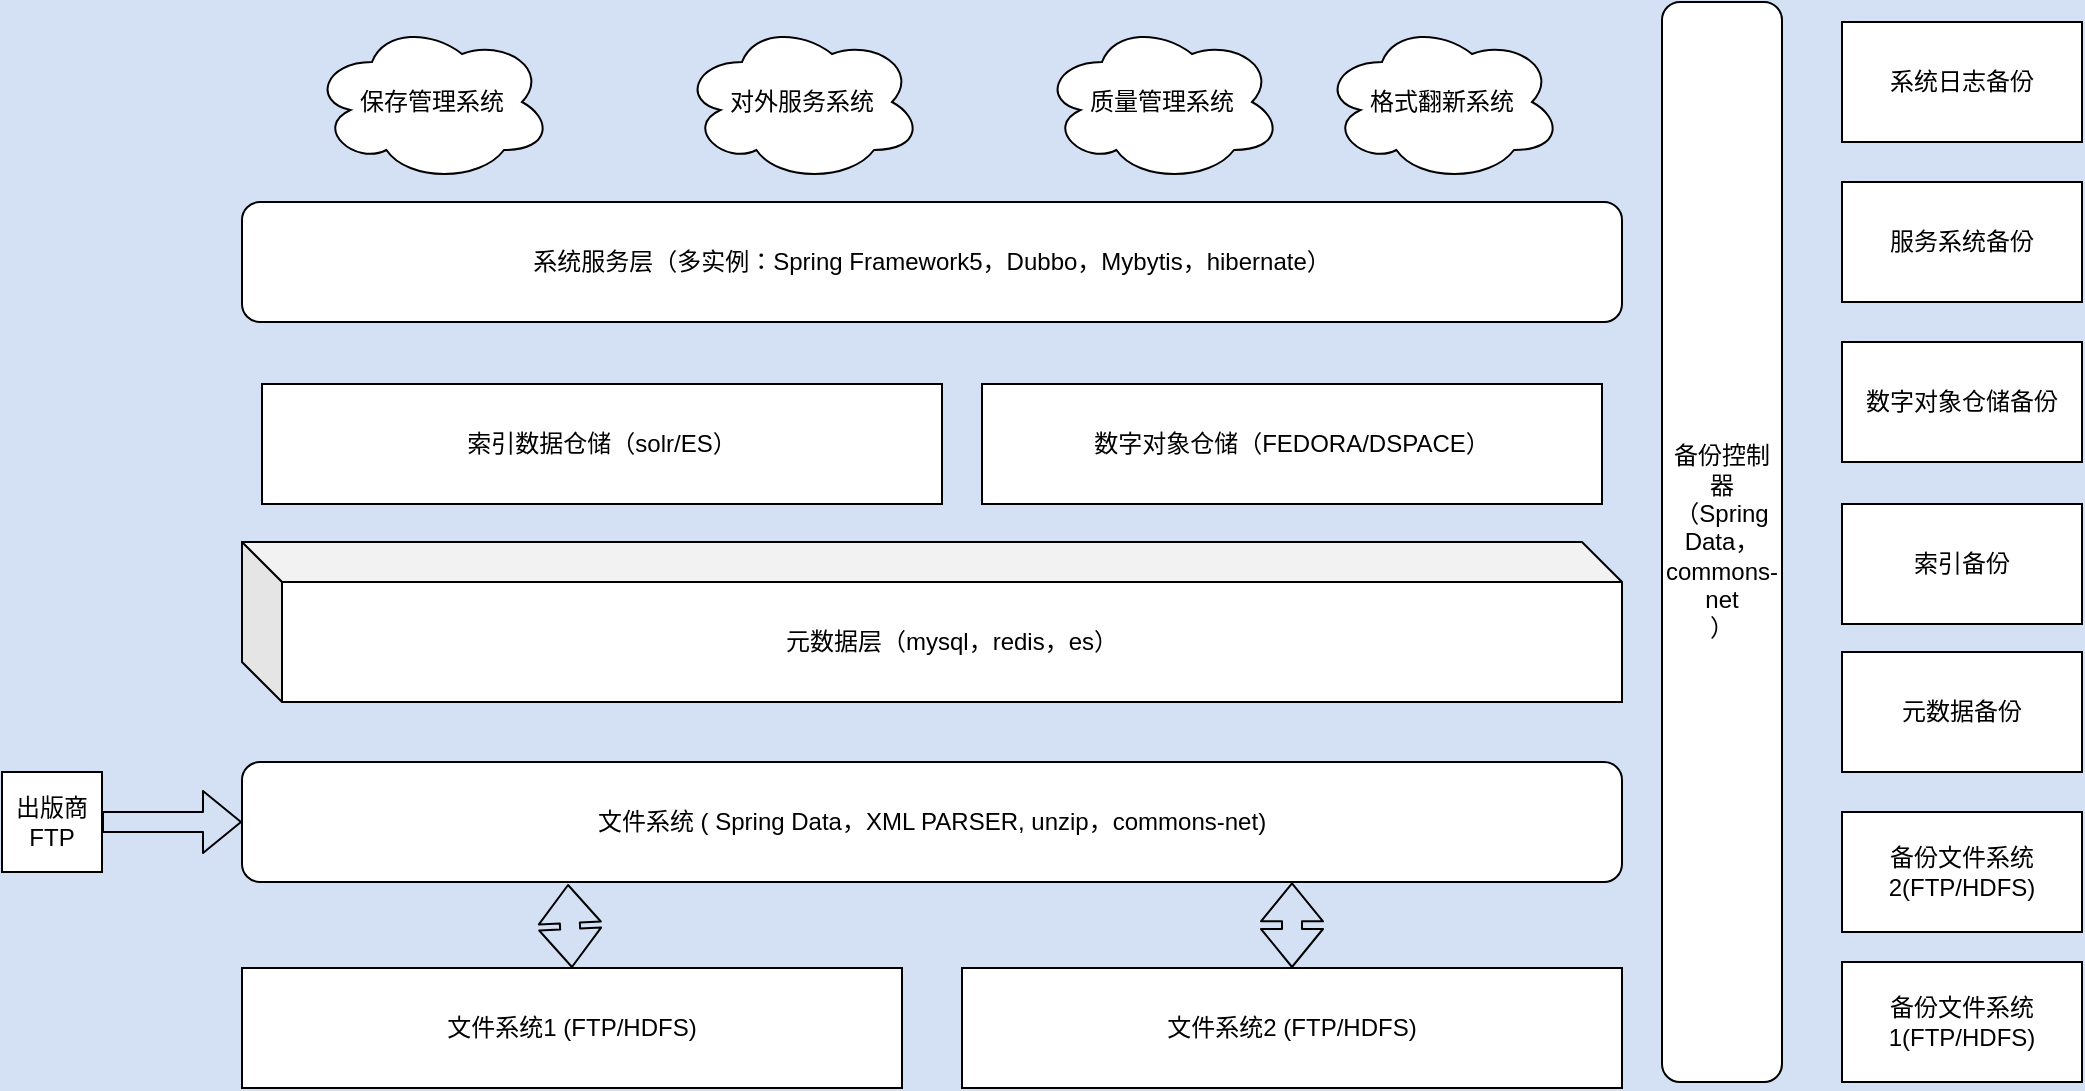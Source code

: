 <mxfile version="10.6.0" type="github"><diagram name="Page-1" id="7a6c530e-6e37-e111-ec74-82921da8cc10"><mxGraphModel dx="1271" dy="532" grid="1" gridSize="10" guides="1" tooltips="1" connect="1" arrows="1" fold="1" page="1" pageScale="1.5" pageWidth="1169" pageHeight="827" background="#D4E1F5" math="0" shadow="0"><root><mxCell id="0" style=";html=1;"/><mxCell id="1" style=";html=1;" parent="0"/><mxCell id="chhOXjVnaPrCdSi-Jgqd-2" value="出版商FTP" style="whiteSpace=wrap;html=1;aspect=fixed;" vertex="1" parent="1"><mxGeometry x="450" y="645" width="50" height="50" as="geometry"/></mxCell><mxCell id="chhOXjVnaPrCdSi-Jgqd-5" value="文件系统1 (FTP/HDFS)" style="rounded=0;whiteSpace=wrap;html=1;" vertex="1" parent="1"><mxGeometry x="570" y="743" width="330" height="60" as="geometry"/></mxCell><mxCell id="chhOXjVnaPrCdSi-Jgqd-7" value="文件系统2 (FTP/HDFS)" style="rounded=0;whiteSpace=wrap;html=1;" vertex="1" parent="1"><mxGeometry x="930" y="743" width="330" height="60" as="geometry"/></mxCell><mxCell id="chhOXjVnaPrCdSi-Jgqd-8" value="文件系统 ( Spring Data，XML PARSER, unzip，&lt;span&gt;commons-net&lt;/span&gt;)" style="rounded=1;whiteSpace=wrap;html=1;" vertex="1" parent="1"><mxGeometry x="570" y="640" width="690" height="60" as="geometry"/></mxCell><mxCell id="chhOXjVnaPrCdSi-Jgqd-10" value="" style="shape=flexArrow;endArrow=classic;html=1;entryX=0;entryY=0.5;entryDx=0;entryDy=0;" edge="1" parent="1" source="chhOXjVnaPrCdSi-Jgqd-2" target="chhOXjVnaPrCdSi-Jgqd-8"><mxGeometry width="50" height="50" relative="1" as="geometry"><mxPoint x="510" y="695" as="sourcePoint"/><mxPoint x="560" y="645" as="targetPoint"/></mxGeometry></mxCell><mxCell id="chhOXjVnaPrCdSi-Jgqd-11" value="" style="shape=flexArrow;endArrow=classic;startArrow=classic;html=1;exitX=0.5;exitY=0;exitDx=0;exitDy=0;" edge="1" parent="1" source="chhOXjVnaPrCdSi-Jgqd-5"><mxGeometry width="50" height="50" relative="1" as="geometry"><mxPoint x="710" y="750" as="sourcePoint"/><mxPoint x="733" y="701" as="targetPoint"/></mxGeometry></mxCell><mxCell id="chhOXjVnaPrCdSi-Jgqd-12" value="" style="shape=flexArrow;endArrow=classic;startArrow=classic;html=1;exitX=0.5;exitY=0;exitDx=0;exitDy=0;entryX=0.25;entryY=1;entryDx=0;entryDy=0;" edge="1" parent="1" source="chhOXjVnaPrCdSi-Jgqd-7"><mxGeometry width="50" height="50" relative="1" as="geometry"><mxPoint x="1087.5" y="760.167" as="sourcePoint"/><mxPoint x="1095" y="700.167" as="targetPoint"/></mxGeometry></mxCell><mxCell id="chhOXjVnaPrCdSi-Jgqd-15" value="备份控制器（Spring Data，commons-net&lt;br&gt;）" style="rounded=1;whiteSpace=wrap;html=1;direction=south;" vertex="1" parent="1"><mxGeometry x="1280" y="260" width="60" height="540" as="geometry"/></mxCell><mxCell id="chhOXjVnaPrCdSi-Jgqd-16" value="备份文件系统1(FTP/HDFS)" style="rounded=0;whiteSpace=wrap;html=1;" vertex="1" parent="1"><mxGeometry x="1370" y="740" width="120" height="60" as="geometry"/></mxCell><mxCell id="chhOXjVnaPrCdSi-Jgqd-18" value="备份文件系统2(FTP/HDFS)" style="rounded=0;whiteSpace=wrap;html=1;" vertex="1" parent="1"><mxGeometry x="1370" y="665" width="120" height="60" as="geometry"/></mxCell><mxCell id="chhOXjVnaPrCdSi-Jgqd-23" value="元数据层（mysql，redis，es）" style="shape=cube;whiteSpace=wrap;html=1;boundedLbl=1;backgroundOutline=1;darkOpacity=0.05;darkOpacity2=0.1;" vertex="1" parent="1"><mxGeometry x="570" y="530" width="690" height="80" as="geometry"/></mxCell><mxCell id="chhOXjVnaPrCdSi-Jgqd-25" value="索引数据仓储（solr/ES）" style="rounded=0;whiteSpace=wrap;html=1;" vertex="1" parent="1"><mxGeometry x="580" y="451" width="340" height="60" as="geometry"/></mxCell><mxCell id="chhOXjVnaPrCdSi-Jgqd-26" value="数字对象仓储（FEDORA/DSPACE）" style="rounded=0;whiteSpace=wrap;html=1;" vertex="1" parent="1"><mxGeometry x="940" y="451" width="310" height="60" as="geometry"/></mxCell><mxCell id="chhOXjVnaPrCdSi-Jgqd-27" value="元数据备份" style="rounded=0;whiteSpace=wrap;html=1;" vertex="1" parent="1"><mxGeometry x="1370" y="585" width="120" height="60" as="geometry"/></mxCell><mxCell id="chhOXjVnaPrCdSi-Jgqd-28" value="索引备份" style="rounded=0;whiteSpace=wrap;html=1;" vertex="1" parent="1"><mxGeometry x="1370" y="511" width="120" height="60" as="geometry"/></mxCell><mxCell id="chhOXjVnaPrCdSi-Jgqd-29" value="数字对象仓储备份" style="rounded=0;whiteSpace=wrap;html=1;" vertex="1" parent="1"><mxGeometry x="1370" y="430" width="120" height="60" as="geometry"/></mxCell><mxCell id="chhOXjVnaPrCdSi-Jgqd-33" value="系统服务层（多实例：Spring Framework5，Dubbo，Mybytis，hibernate）" style="rounded=1;whiteSpace=wrap;html=1;" vertex="1" parent="1"><mxGeometry x="570" y="360" width="690" height="60" as="geometry"/></mxCell><mxCell id="chhOXjVnaPrCdSi-Jgqd-36" value="保存管理系统" style="ellipse;shape=cloud;whiteSpace=wrap;html=1;" vertex="1" parent="1"><mxGeometry x="605" y="270" width="120" height="80" as="geometry"/></mxCell><mxCell id="chhOXjVnaPrCdSi-Jgqd-37" value="对外服务系统" style="ellipse;shape=cloud;whiteSpace=wrap;html=1;" vertex="1" parent="1"><mxGeometry x="790" y="270" width="120" height="80" as="geometry"/></mxCell><mxCell id="chhOXjVnaPrCdSi-Jgqd-38" value="质量管理系统" style="ellipse;shape=cloud;whiteSpace=wrap;html=1;" vertex="1" parent="1"><mxGeometry x="970" y="270" width="120" height="80" as="geometry"/></mxCell><mxCell id="chhOXjVnaPrCdSi-Jgqd-39" value="格式翻新系统" style="ellipse;shape=cloud;whiteSpace=wrap;html=1;" vertex="1" parent="1"><mxGeometry x="1110" y="270" width="120" height="80" as="geometry"/></mxCell><mxCell id="chhOXjVnaPrCdSi-Jgqd-40" value="服务系统备份" style="rounded=0;whiteSpace=wrap;html=1;" vertex="1" parent="1"><mxGeometry x="1370" y="350" width="120" height="60" as="geometry"/></mxCell><mxCell id="chhOXjVnaPrCdSi-Jgqd-41" value="系统日志备份" style="rounded=0;whiteSpace=wrap;html=1;" vertex="1" parent="1"><mxGeometry x="1370" y="270" width="120" height="60" as="geometry"/></mxCell></root></mxGraphModel></diagram></mxfile>